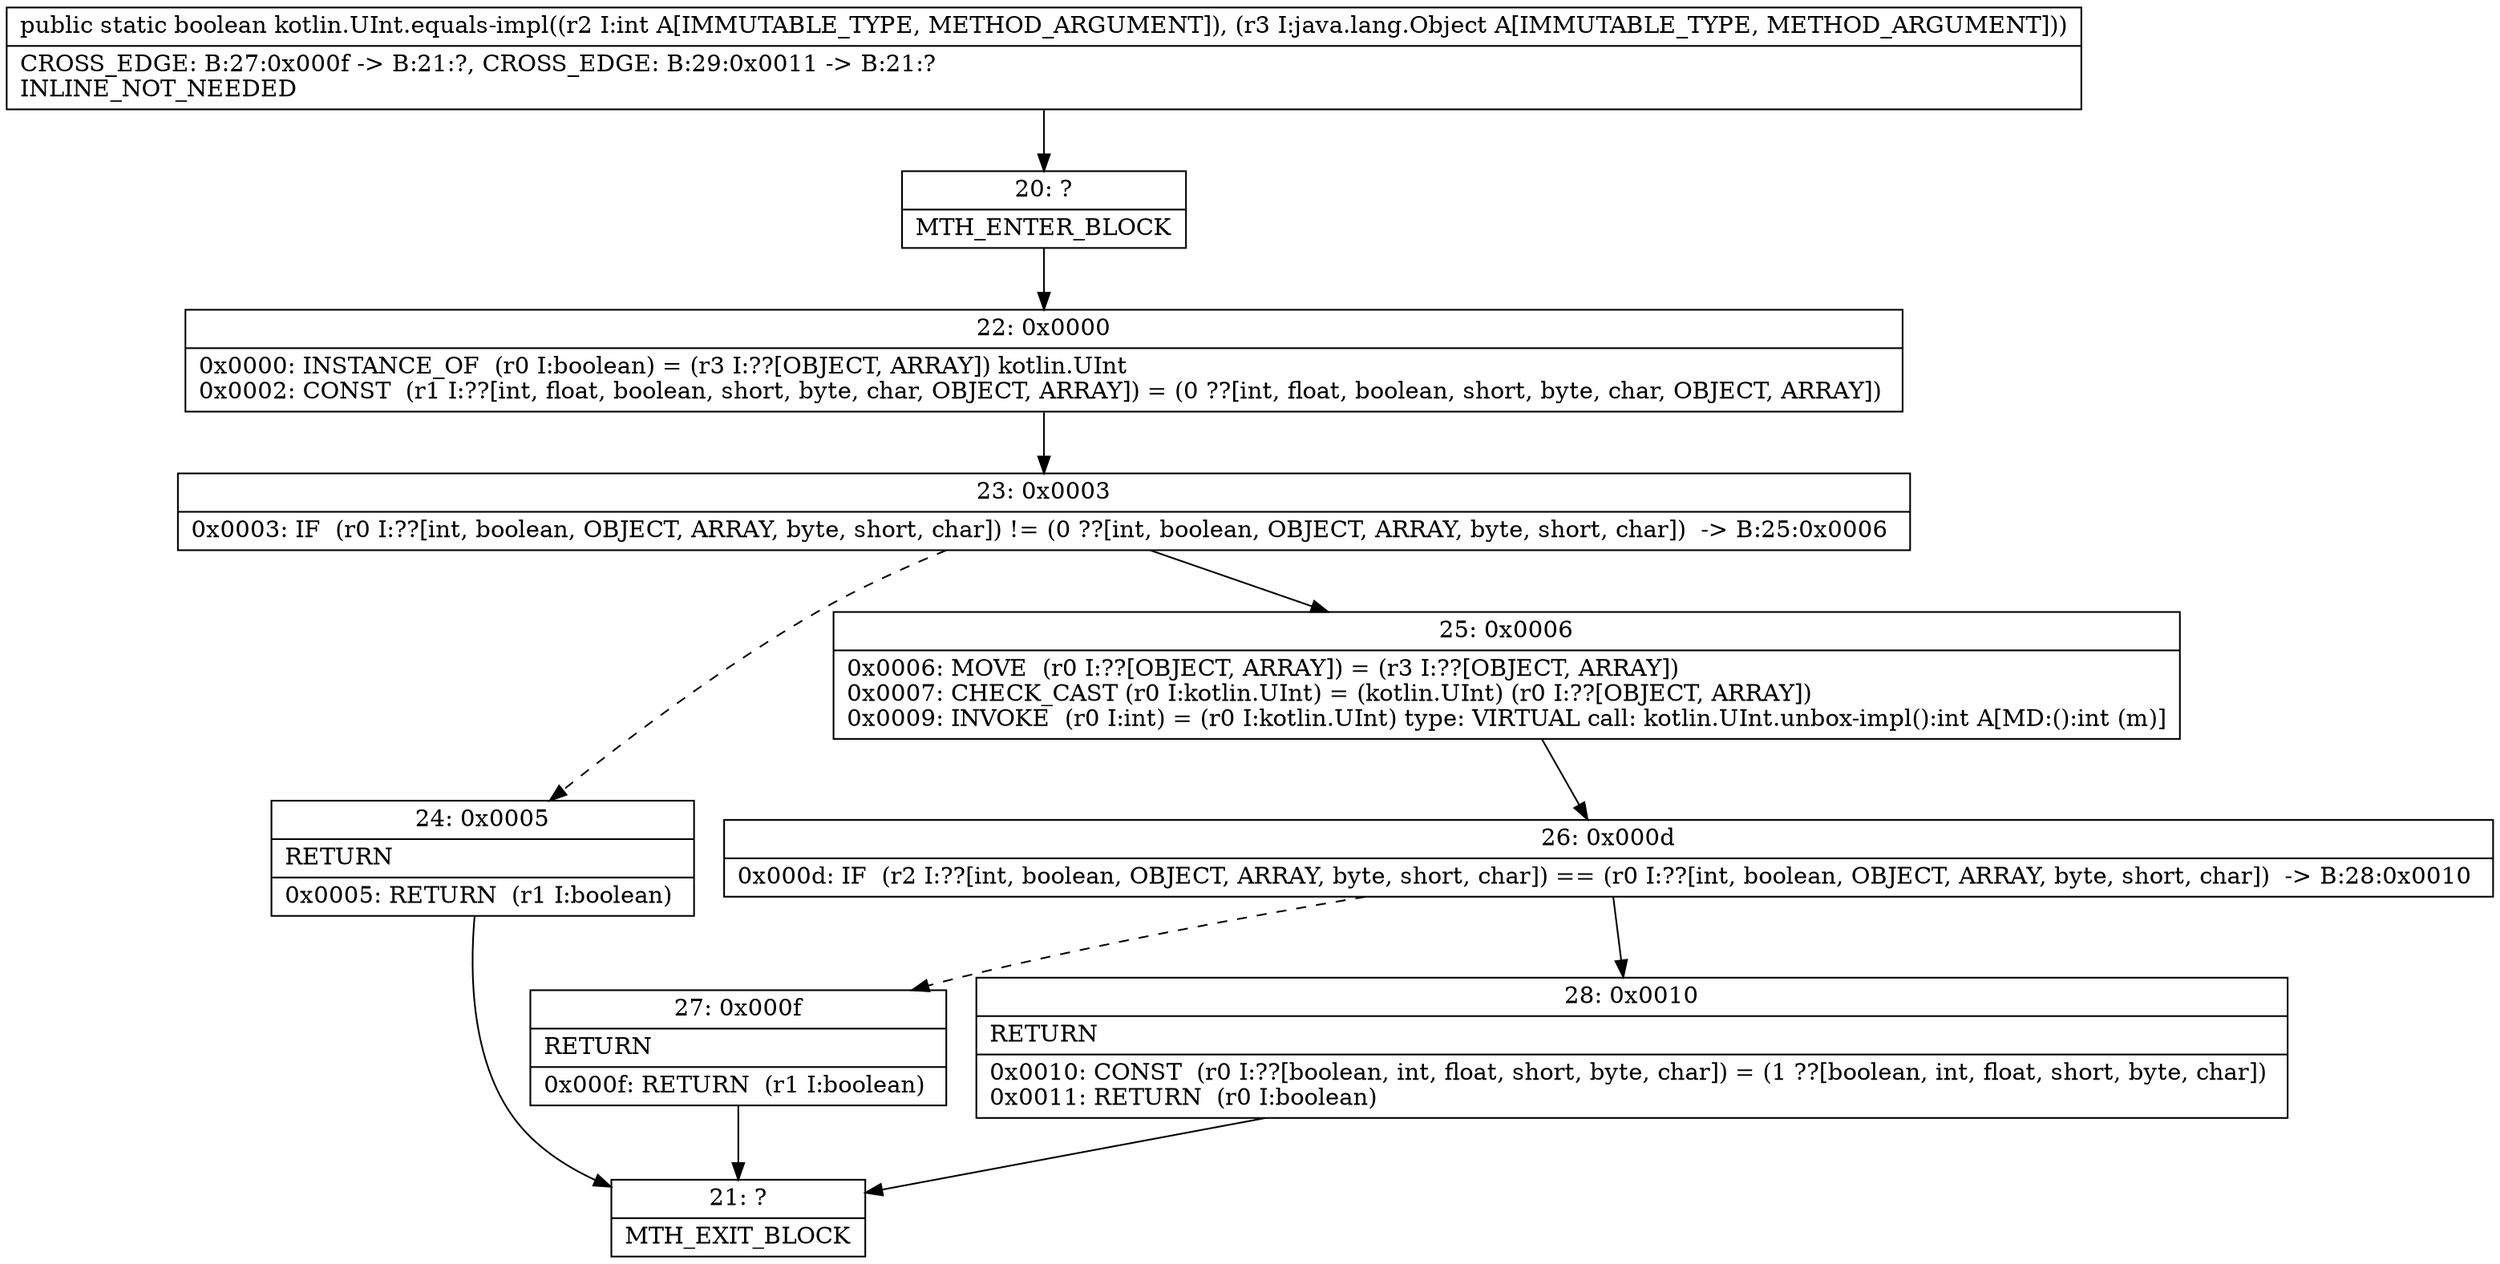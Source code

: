 digraph "CFG forkotlin.UInt.equals\-impl(ILjava\/lang\/Object;)Z" {
Node_20 [shape=record,label="{20\:\ ?|MTH_ENTER_BLOCK\l}"];
Node_22 [shape=record,label="{22\:\ 0x0000|0x0000: INSTANCE_OF  (r0 I:boolean) = (r3 I:??[OBJECT, ARRAY]) kotlin.UInt \l0x0002: CONST  (r1 I:??[int, float, boolean, short, byte, char, OBJECT, ARRAY]) = (0 ??[int, float, boolean, short, byte, char, OBJECT, ARRAY]) \l}"];
Node_23 [shape=record,label="{23\:\ 0x0003|0x0003: IF  (r0 I:??[int, boolean, OBJECT, ARRAY, byte, short, char]) != (0 ??[int, boolean, OBJECT, ARRAY, byte, short, char])  \-\> B:25:0x0006 \l}"];
Node_24 [shape=record,label="{24\:\ 0x0005|RETURN\l|0x0005: RETURN  (r1 I:boolean) \l}"];
Node_21 [shape=record,label="{21\:\ ?|MTH_EXIT_BLOCK\l}"];
Node_25 [shape=record,label="{25\:\ 0x0006|0x0006: MOVE  (r0 I:??[OBJECT, ARRAY]) = (r3 I:??[OBJECT, ARRAY]) \l0x0007: CHECK_CAST (r0 I:kotlin.UInt) = (kotlin.UInt) (r0 I:??[OBJECT, ARRAY]) \l0x0009: INVOKE  (r0 I:int) = (r0 I:kotlin.UInt) type: VIRTUAL call: kotlin.UInt.unbox\-impl():int A[MD:():int (m)]\l}"];
Node_26 [shape=record,label="{26\:\ 0x000d|0x000d: IF  (r2 I:??[int, boolean, OBJECT, ARRAY, byte, short, char]) == (r0 I:??[int, boolean, OBJECT, ARRAY, byte, short, char])  \-\> B:28:0x0010 \l}"];
Node_27 [shape=record,label="{27\:\ 0x000f|RETURN\l|0x000f: RETURN  (r1 I:boolean) \l}"];
Node_28 [shape=record,label="{28\:\ 0x0010|RETURN\l|0x0010: CONST  (r0 I:??[boolean, int, float, short, byte, char]) = (1 ??[boolean, int, float, short, byte, char]) \l0x0011: RETURN  (r0 I:boolean) \l}"];
MethodNode[shape=record,label="{public static boolean kotlin.UInt.equals\-impl((r2 I:int A[IMMUTABLE_TYPE, METHOD_ARGUMENT]), (r3 I:java.lang.Object A[IMMUTABLE_TYPE, METHOD_ARGUMENT]))  | CROSS_EDGE: B:27:0x000f \-\> B:21:?, CROSS_EDGE: B:29:0x0011 \-\> B:21:?\lINLINE_NOT_NEEDED\l}"];
MethodNode -> Node_20;Node_20 -> Node_22;
Node_22 -> Node_23;
Node_23 -> Node_24[style=dashed];
Node_23 -> Node_25;
Node_24 -> Node_21;
Node_25 -> Node_26;
Node_26 -> Node_27[style=dashed];
Node_26 -> Node_28;
Node_27 -> Node_21;
Node_28 -> Node_21;
}

